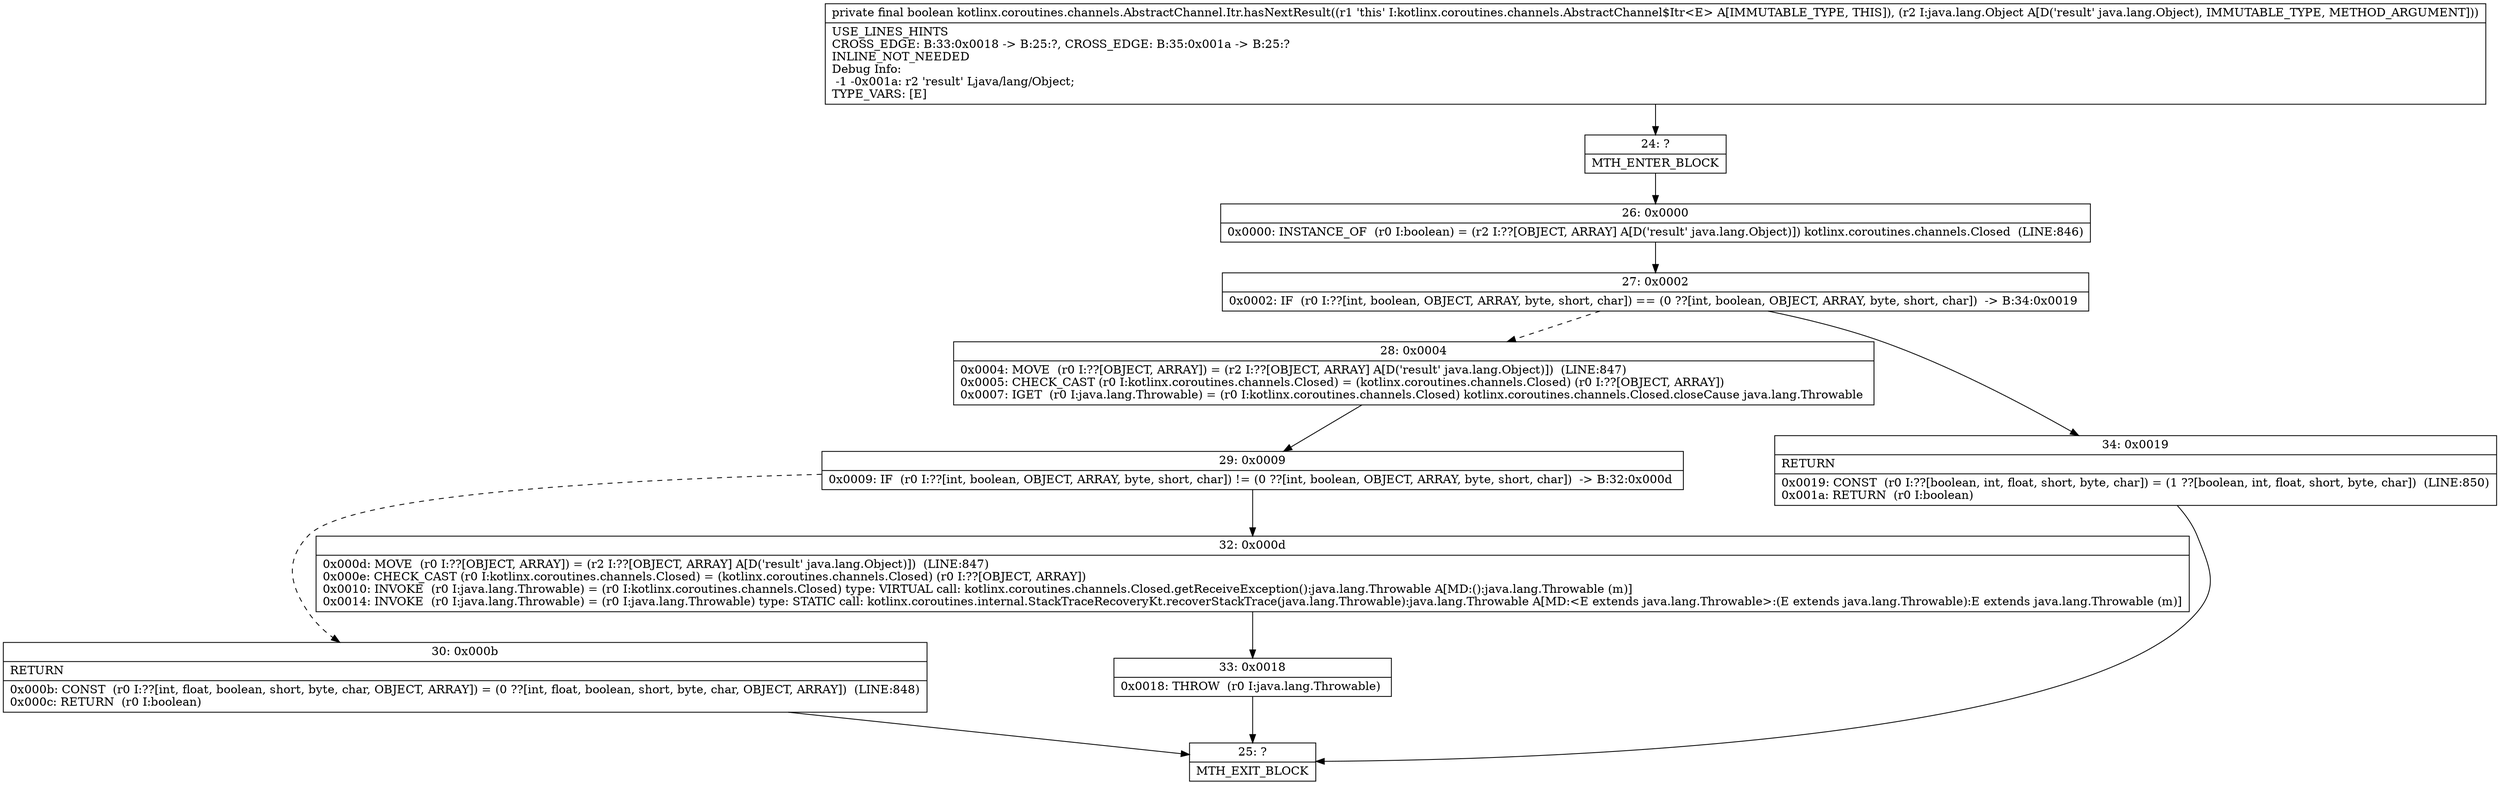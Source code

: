 digraph "CFG forkotlinx.coroutines.channels.AbstractChannel.Itr.hasNextResult(Ljava\/lang\/Object;)Z" {
Node_24 [shape=record,label="{24\:\ ?|MTH_ENTER_BLOCK\l}"];
Node_26 [shape=record,label="{26\:\ 0x0000|0x0000: INSTANCE_OF  (r0 I:boolean) = (r2 I:??[OBJECT, ARRAY] A[D('result' java.lang.Object)]) kotlinx.coroutines.channels.Closed  (LINE:846)\l}"];
Node_27 [shape=record,label="{27\:\ 0x0002|0x0002: IF  (r0 I:??[int, boolean, OBJECT, ARRAY, byte, short, char]) == (0 ??[int, boolean, OBJECT, ARRAY, byte, short, char])  \-\> B:34:0x0019 \l}"];
Node_28 [shape=record,label="{28\:\ 0x0004|0x0004: MOVE  (r0 I:??[OBJECT, ARRAY]) = (r2 I:??[OBJECT, ARRAY] A[D('result' java.lang.Object)])  (LINE:847)\l0x0005: CHECK_CAST (r0 I:kotlinx.coroutines.channels.Closed) = (kotlinx.coroutines.channels.Closed) (r0 I:??[OBJECT, ARRAY]) \l0x0007: IGET  (r0 I:java.lang.Throwable) = (r0 I:kotlinx.coroutines.channels.Closed) kotlinx.coroutines.channels.Closed.closeCause java.lang.Throwable \l}"];
Node_29 [shape=record,label="{29\:\ 0x0009|0x0009: IF  (r0 I:??[int, boolean, OBJECT, ARRAY, byte, short, char]) != (0 ??[int, boolean, OBJECT, ARRAY, byte, short, char])  \-\> B:32:0x000d \l}"];
Node_30 [shape=record,label="{30\:\ 0x000b|RETURN\l|0x000b: CONST  (r0 I:??[int, float, boolean, short, byte, char, OBJECT, ARRAY]) = (0 ??[int, float, boolean, short, byte, char, OBJECT, ARRAY])  (LINE:848)\l0x000c: RETURN  (r0 I:boolean) \l}"];
Node_25 [shape=record,label="{25\:\ ?|MTH_EXIT_BLOCK\l}"];
Node_32 [shape=record,label="{32\:\ 0x000d|0x000d: MOVE  (r0 I:??[OBJECT, ARRAY]) = (r2 I:??[OBJECT, ARRAY] A[D('result' java.lang.Object)])  (LINE:847)\l0x000e: CHECK_CAST (r0 I:kotlinx.coroutines.channels.Closed) = (kotlinx.coroutines.channels.Closed) (r0 I:??[OBJECT, ARRAY]) \l0x0010: INVOKE  (r0 I:java.lang.Throwable) = (r0 I:kotlinx.coroutines.channels.Closed) type: VIRTUAL call: kotlinx.coroutines.channels.Closed.getReceiveException():java.lang.Throwable A[MD:():java.lang.Throwable (m)]\l0x0014: INVOKE  (r0 I:java.lang.Throwable) = (r0 I:java.lang.Throwable) type: STATIC call: kotlinx.coroutines.internal.StackTraceRecoveryKt.recoverStackTrace(java.lang.Throwable):java.lang.Throwable A[MD:\<E extends java.lang.Throwable\>:(E extends java.lang.Throwable):E extends java.lang.Throwable (m)]\l}"];
Node_33 [shape=record,label="{33\:\ 0x0018|0x0018: THROW  (r0 I:java.lang.Throwable) \l}"];
Node_34 [shape=record,label="{34\:\ 0x0019|RETURN\l|0x0019: CONST  (r0 I:??[boolean, int, float, short, byte, char]) = (1 ??[boolean, int, float, short, byte, char])  (LINE:850)\l0x001a: RETURN  (r0 I:boolean) \l}"];
MethodNode[shape=record,label="{private final boolean kotlinx.coroutines.channels.AbstractChannel.Itr.hasNextResult((r1 'this' I:kotlinx.coroutines.channels.AbstractChannel$Itr\<E\> A[IMMUTABLE_TYPE, THIS]), (r2 I:java.lang.Object A[D('result' java.lang.Object), IMMUTABLE_TYPE, METHOD_ARGUMENT]))  | USE_LINES_HINTS\lCROSS_EDGE: B:33:0x0018 \-\> B:25:?, CROSS_EDGE: B:35:0x001a \-\> B:25:?\lINLINE_NOT_NEEDED\lDebug Info:\l  \-1 \-0x001a: r2 'result' Ljava\/lang\/Object;\lTYPE_VARS: [E]\l}"];
MethodNode -> Node_24;Node_24 -> Node_26;
Node_26 -> Node_27;
Node_27 -> Node_28[style=dashed];
Node_27 -> Node_34;
Node_28 -> Node_29;
Node_29 -> Node_30[style=dashed];
Node_29 -> Node_32;
Node_30 -> Node_25;
Node_32 -> Node_33;
Node_33 -> Node_25;
Node_34 -> Node_25;
}

